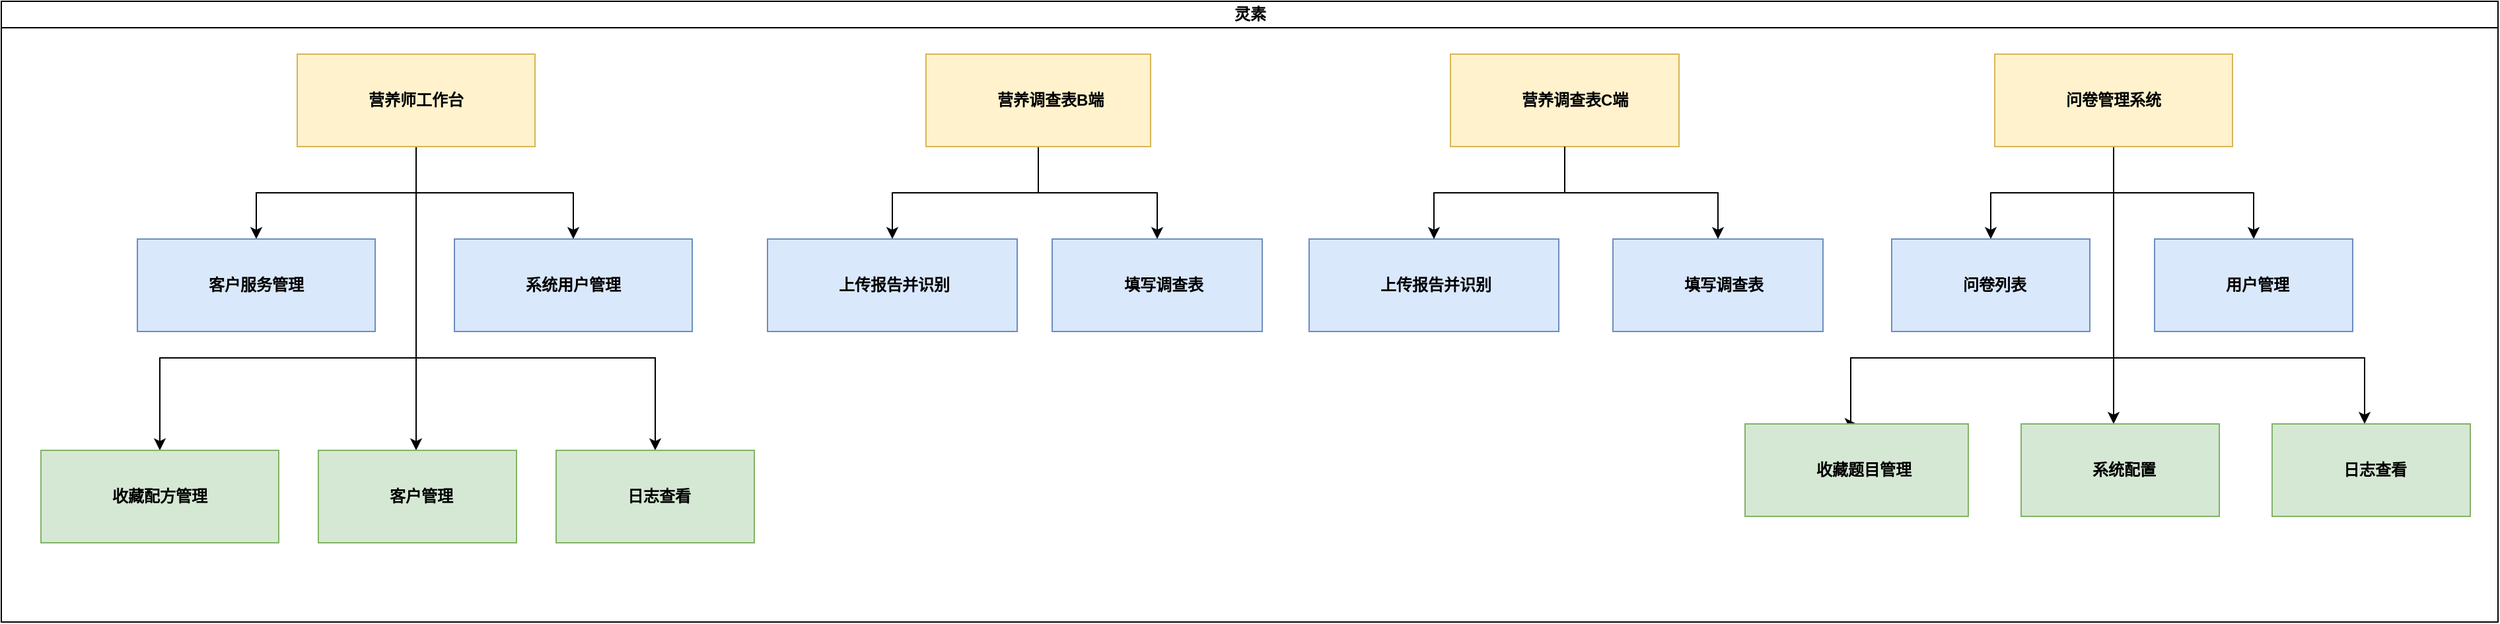 <mxfile version="20.2.0" type="github">
  <diagram id="prtHgNgQTEPvFCAcTncT" name="Page-1">
    <mxGraphModel dx="2723" dy="941" grid="1" gridSize="10" guides="1" tooltips="1" connect="1" arrows="1" fold="1" page="1" pageScale="1" pageWidth="827" pageHeight="1169" math="0" shadow="0">
      <root>
        <mxCell id="0" />
        <mxCell id="1" parent="0" />
        <mxCell id="dNxyNK7c78bLwvsdeMH5-11" value="灵素" style="swimlane;html=1;startSize=20;horizontal=1;containerType=tree;glass=0;" parent="1" vertex="1">
          <mxGeometry x="-550" y="340" width="1890" height="470" as="geometry">
            <mxRectangle x="40" y="80" width="90" height="30" as="alternateBounds" />
          </mxGeometry>
        </mxCell>
        <mxCell id="YL_E93pqWgbs6z-ycBw5-39" style="edgeStyle=orthogonalEdgeStyle;rounded=0;orthogonalLoop=1;jettySize=auto;html=1;exitX=0.5;exitY=1;exitDx=0;exitDy=0;" edge="1" parent="dNxyNK7c78bLwvsdeMH5-11" source="dNxyNK7c78bLwvsdeMH5-12" target="YL_E93pqWgbs6z-ycBw5-3">
          <mxGeometry relative="1" as="geometry" />
        </mxCell>
        <mxCell id="YL_E93pqWgbs6z-ycBw5-40" style="edgeStyle=orthogonalEdgeStyle;rounded=0;orthogonalLoop=1;jettySize=auto;html=1;exitX=0.5;exitY=1;exitDx=0;exitDy=0;" edge="1" parent="dNxyNK7c78bLwvsdeMH5-11" source="dNxyNK7c78bLwvsdeMH5-12" target="YL_E93pqWgbs6z-ycBw5-7">
          <mxGeometry relative="1" as="geometry" />
        </mxCell>
        <mxCell id="YL_E93pqWgbs6z-ycBw5-41" style="edgeStyle=orthogonalEdgeStyle;rounded=0;orthogonalLoop=1;jettySize=auto;html=1;exitX=0.5;exitY=1;exitDx=0;exitDy=0;entryX=0.5;entryY=0;entryDx=0;entryDy=0;" edge="1" parent="dNxyNK7c78bLwvsdeMH5-11" source="dNxyNK7c78bLwvsdeMH5-12" target="YL_E93pqWgbs6z-ycBw5-4">
          <mxGeometry relative="1" as="geometry">
            <Array as="points">
              <mxPoint x="314" y="270" />
              <mxPoint x="120" y="270" />
            </Array>
          </mxGeometry>
        </mxCell>
        <mxCell id="YL_E93pqWgbs6z-ycBw5-42" style="edgeStyle=orthogonalEdgeStyle;rounded=0;orthogonalLoop=1;jettySize=auto;html=1;exitX=0.5;exitY=1;exitDx=0;exitDy=0;" edge="1" parent="dNxyNK7c78bLwvsdeMH5-11" source="dNxyNK7c78bLwvsdeMH5-12" target="YL_E93pqWgbs6z-ycBw5-6">
          <mxGeometry relative="1" as="geometry">
            <Array as="points">
              <mxPoint x="314" y="310" />
              <mxPoint x="314" y="310" />
            </Array>
          </mxGeometry>
        </mxCell>
        <mxCell id="YL_E93pqWgbs6z-ycBw5-43" style="edgeStyle=orthogonalEdgeStyle;rounded=0;orthogonalLoop=1;jettySize=auto;html=1;exitX=0.5;exitY=1;exitDx=0;exitDy=0;" edge="1" parent="dNxyNK7c78bLwvsdeMH5-11" source="dNxyNK7c78bLwvsdeMH5-12" target="YL_E93pqWgbs6z-ycBw5-8">
          <mxGeometry relative="1" as="geometry">
            <Array as="points">
              <mxPoint x="314" y="270" />
              <mxPoint x="495" y="270" />
            </Array>
          </mxGeometry>
        </mxCell>
        <UserObject label="营养师工作台" name="Tessa Miller" position="CFO" location="Office 1" email="me@example.com" placeholders="1" link="http://robotnu-test.manniuhealth.com/login" linkTarget="_blank" id="dNxyNK7c78bLwvsdeMH5-12">
          <mxCell style="label;whiteSpace=wrap;html=1;rounded=0;glass=0;treeMoving=1;treeFolding=1;fillColor=#fff2cc;strokeColor=#d6b656;" parent="dNxyNK7c78bLwvsdeMH5-11" vertex="1">
            <mxGeometry x="224" y="40" width="180" height="70" as="geometry" />
          </mxCell>
        </UserObject>
        <mxCell id="YL_E93pqWgbs6z-ycBw5-24" style="edgeStyle=orthogonalEdgeStyle;rounded=0;orthogonalLoop=1;jettySize=auto;html=1;exitX=0.5;exitY=1;exitDx=0;exitDy=0;entryX=0.5;entryY=0;entryDx=0;entryDy=0;" edge="1" parent="dNxyNK7c78bLwvsdeMH5-11" source="YL_E93pqWgbs6z-ycBw5-1" target="YL_E93pqWgbs6z-ycBw5-22">
          <mxGeometry relative="1" as="geometry" />
        </mxCell>
        <mxCell id="YL_E93pqWgbs6z-ycBw5-25" style="edgeStyle=orthogonalEdgeStyle;rounded=0;orthogonalLoop=1;jettySize=auto;html=1;exitX=0.5;exitY=1;exitDx=0;exitDy=0;" edge="1" parent="dNxyNK7c78bLwvsdeMH5-11" source="YL_E93pqWgbs6z-ycBw5-1" target="YL_E93pqWgbs6z-ycBw5-23">
          <mxGeometry relative="1" as="geometry" />
        </mxCell>
        <UserObject label="营养调查表B端" name="Tessa Miller" position="CFO" location="Office 1" email="me@example.com" placeholders="1" link="http://robotnu-test.manniuhealth.com/survey/create?username=xxx&amp;realName=xxx" linkTarget="_blank" id="YL_E93pqWgbs6z-ycBw5-1">
          <mxCell style="label;whiteSpace=wrap;html=1;rounded=0;glass=0;treeMoving=1;treeFolding=1;fillColor=#fff2cc;strokeColor=#d6b656;" vertex="1" parent="dNxyNK7c78bLwvsdeMH5-11">
            <mxGeometry x="700" y="40" width="170" height="70" as="geometry" />
          </mxCell>
        </UserObject>
        <mxCell id="YL_E93pqWgbs6z-ycBw5-34" style="edgeStyle=orthogonalEdgeStyle;rounded=0;orthogonalLoop=1;jettySize=auto;html=1;exitX=0.5;exitY=1;exitDx=0;exitDy=0;entryX=0.5;entryY=0;entryDx=0;entryDy=0;" edge="1" parent="dNxyNK7c78bLwvsdeMH5-11" source="YL_E93pqWgbs6z-ycBw5-2" target="YL_E93pqWgbs6z-ycBw5-11">
          <mxGeometry relative="1" as="geometry" />
        </mxCell>
        <mxCell id="YL_E93pqWgbs6z-ycBw5-35" style="edgeStyle=orthogonalEdgeStyle;rounded=0;orthogonalLoop=1;jettySize=auto;html=1;exitX=0.5;exitY=1;exitDx=0;exitDy=0;" edge="1" parent="dNxyNK7c78bLwvsdeMH5-11" source="YL_E93pqWgbs6z-ycBw5-2" target="YL_E93pqWgbs6z-ycBw5-15">
          <mxGeometry relative="1" as="geometry" />
        </mxCell>
        <mxCell id="YL_E93pqWgbs6z-ycBw5-36" style="edgeStyle=orthogonalEdgeStyle;rounded=0;orthogonalLoop=1;jettySize=auto;html=1;exitX=0.5;exitY=1;exitDx=0;exitDy=0;entryX=0.5;entryY=0;entryDx=0;entryDy=0;" edge="1" parent="dNxyNK7c78bLwvsdeMH5-11" source="YL_E93pqWgbs6z-ycBw5-2" target="YL_E93pqWgbs6z-ycBw5-12">
          <mxGeometry relative="1" as="geometry">
            <Array as="points">
              <mxPoint x="1599" y="270" />
              <mxPoint x="1400" y="270" />
            </Array>
          </mxGeometry>
        </mxCell>
        <mxCell id="YL_E93pqWgbs6z-ycBw5-37" style="edgeStyle=orthogonalEdgeStyle;rounded=0;orthogonalLoop=1;jettySize=auto;html=1;exitX=0.5;exitY=1;exitDx=0;exitDy=0;" edge="1" parent="dNxyNK7c78bLwvsdeMH5-11" source="YL_E93pqWgbs6z-ycBw5-2" target="YL_E93pqWgbs6z-ycBw5-13">
          <mxGeometry relative="1" as="geometry">
            <Array as="points">
              <mxPoint x="1599" y="250" />
              <mxPoint x="1599" y="250" />
            </Array>
          </mxGeometry>
        </mxCell>
        <mxCell id="YL_E93pqWgbs6z-ycBw5-38" style="edgeStyle=orthogonalEdgeStyle;rounded=0;orthogonalLoop=1;jettySize=auto;html=1;exitX=0.5;exitY=1;exitDx=0;exitDy=0;" edge="1" parent="dNxyNK7c78bLwvsdeMH5-11" source="YL_E93pqWgbs6z-ycBw5-2" target="YL_E93pqWgbs6z-ycBw5-16">
          <mxGeometry relative="1" as="geometry">
            <Array as="points">
              <mxPoint x="1599" y="270" />
              <mxPoint x="1789" y="270" />
            </Array>
          </mxGeometry>
        </mxCell>
        <UserObject label="问卷管理系统" name="Tessa Miller" position="CFO" location="Office 1" email="me@example.com" placeholders="1" link="http://robotnu-scale-test.manniuhealth.com/login" linkTarget="_blank" id="YL_E93pqWgbs6z-ycBw5-2">
          <mxCell style="label;whiteSpace=wrap;html=1;rounded=0;glass=0;treeMoving=1;treeFolding=1;fillColor=#fff2cc;strokeColor=#d6b656;" vertex="1" parent="dNxyNK7c78bLwvsdeMH5-11">
            <mxGeometry x="1509" y="40" width="180" height="70" as="geometry" />
          </mxCell>
        </UserObject>
        <UserObject label="客户服务管理" name="Tessa Miller" position="CFO" location="Office 1" email="me@example.com" placeholders="1" linkTarget="_blank" id="YL_E93pqWgbs6z-ycBw5-3">
          <mxCell style="label;whiteSpace=wrap;html=1;rounded=0;glass=0;treeMoving=1;treeFolding=1;fillColor=#dae8fc;strokeColor=#6c8ebf;" vertex="1" parent="dNxyNK7c78bLwvsdeMH5-11">
            <mxGeometry x="103" y="180" width="180" height="70" as="geometry" />
          </mxCell>
        </UserObject>
        <UserObject label="收藏配方管理" name="Tessa Miller" position="CFO" location="Office 1" email="me@example.com" placeholders="1" linkTarget="_blank" id="YL_E93pqWgbs6z-ycBw5-4">
          <mxCell style="label;whiteSpace=wrap;html=1;rounded=0;glass=0;treeMoving=1;treeFolding=1;fillColor=#d5e8d4;strokeColor=#82b366;" vertex="1" parent="dNxyNK7c78bLwvsdeMH5-11">
            <mxGeometry x="30" y="340" width="180" height="70" as="geometry" />
          </mxCell>
        </UserObject>
        <UserObject label="客户管理" name="Tessa Miller" position="CFO" location="Office 1" email="me@example.com" placeholders="1" linkTarget="_blank" id="YL_E93pqWgbs6z-ycBw5-6">
          <mxCell style="label;whiteSpace=wrap;html=1;rounded=0;glass=0;treeMoving=1;treeFolding=1;align=left;fillColor=#d5e8d4;strokeColor=#82b366;" vertex="1" parent="dNxyNK7c78bLwvsdeMH5-11">
            <mxGeometry x="240" y="340" width="150" height="70" as="geometry" />
          </mxCell>
        </UserObject>
        <UserObject label="系统用户管理&lt;span style=&quot;color: rgba(0, 0, 0, 0); font-family: monospace; font-size: 0px; font-weight: 400;&quot;&gt;%3CmxGraphModel%3E%3Croot%3E%3CmxCell%20id%3D%220%22%2F%3E%3CmxCell%20id%3D%221%22%20parent%3D%220%22%2F%3E%3CUserObject%20label%3D%22%E6%94%B6%E8%97%8F%E9%85%8D%E6%96%B9%E7%AE%A1%E7%90%86%22%20name%3D%22Tessa%20Miller%22%20position%3D%22CFO%22%20location%3D%22Office%201%22%20email%3D%22me%40example.com%22%20placeholders%3D%221%22%20linkTarget%3D%22_blank%22%20id%3D%222%22%3E%3CmxCell%20style%3D%22label%3BwhiteSpace%3Dwrap%3Bhtml%3D1%3Brounded%3D0%3Bglass%3D0%3BtreeMoving%3D1%3BtreeFolding%3D1%3B%22%20vertex%3D%221%22%20parent%3D%221%22%3E%3CmxGeometry%20x%3D%22300%22%20y%3D%22260%22%20width%3D%22180%22%20height%3D%2270%22%20as%3D%22geometry%22%2F%3E%3C%2FmxCell%3E%3C%2FUserObject%3E%3C%2Froot%3E%3C%2FmxGraphModel%3E&lt;/span&gt;" name="Tessa Miller" position="CFO" location="Office 1" email="me@example.com" placeholders="1" linkTarget="_blank" id="YL_E93pqWgbs6z-ycBw5-7">
          <mxCell style="label;whiteSpace=wrap;html=1;rounded=0;glass=0;treeMoving=1;treeFolding=1;fillColor=#dae8fc;strokeColor=#6c8ebf;" vertex="1" parent="dNxyNK7c78bLwvsdeMH5-11">
            <mxGeometry x="343" y="180" width="180" height="70" as="geometry" />
          </mxCell>
        </UserObject>
        <UserObject label="日志查看" name="Tessa Miller" position="CFO" location="Office 1" email="me@example.com" placeholders="1" linkTarget="_blank" id="YL_E93pqWgbs6z-ycBw5-8">
          <mxCell style="label;whiteSpace=wrap;html=1;rounded=0;glass=0;treeMoving=1;treeFolding=1;fillColor=#d5e8d4;strokeColor=#82b366;" vertex="1" parent="dNxyNK7c78bLwvsdeMH5-11">
            <mxGeometry x="420" y="340" width="150" height="70" as="geometry" />
          </mxCell>
        </UserObject>
        <UserObject label="问卷列表&lt;span style=&quot;color: rgba(0, 0, 0, 0); font-family: monospace; font-size: 0px; font-weight: 400;&quot;&gt;%3CmxGraphModel%3E%3Croot%3E%3CmxCell%20id%3D%220%22%2F%3E%3CmxCell%20id%3D%221%22%20parent%3D%220%22%2F%3E%3CUserObject%20label%3D%22%E5%AE%A2%E6%88%B7%E7%AE%A1%E7%90%86%22%20name%3D%22Tessa%20Miller%22%20position%3D%22CFO%22%20location%3D%22Office%201%22%20email%3D%22me%40example.com%22%20placeholders%3D%221%22%20linkTarget%3D%22_blank%22%20id%3D%222%22%3E%3CmxCell%20style%3D%22label%3BwhiteSpace%3Dwrap%3Bhtml%3D1%3Brounded%3D0%3Bglass%3D0%3BtreeMoving%3D1%3BtreeFolding%3D1%3Balign%3Dleft%3B%22%20vertex%3D%221%22%20parent%3D%221%22%3E%3CmxGeometry%20x%3D%22-11%22%20y%3D%22450%22%20width%3D%22150%22%20height%3D%2270%22%20as%3D%22geometry%22%2F%3E%3C%2FmxCell%3E%3C%2FUserObject%3E%3C%2Froot%3E%3C%2FmxGraphModel%3E&lt;/span&gt;" name="Tessa Miller" position="CFO" location="Office 1" email="me@example.com" placeholders="1" linkTarget="_blank" id="YL_E93pqWgbs6z-ycBw5-11">
          <mxCell style="label;whiteSpace=wrap;html=1;rounded=0;glass=0;treeMoving=1;treeFolding=1;align=left;fillColor=#dae8fc;strokeColor=#6c8ebf;" vertex="1" parent="dNxyNK7c78bLwvsdeMH5-11">
            <mxGeometry x="1431" y="180" width="150" height="70" as="geometry" />
          </mxCell>
        </UserObject>
        <UserObject label="收藏题目管理" name="Tessa Miller" position="CFO" location="Office 1" email="me@example.com" placeholders="1" linkTarget="_blank" id="YL_E93pqWgbs6z-ycBw5-12">
          <mxCell style="label;whiteSpace=wrap;html=1;rounded=0;glass=0;treeMoving=1;treeFolding=1;align=left;fillColor=#d5e8d4;strokeColor=#82b366;" vertex="1" parent="dNxyNK7c78bLwvsdeMH5-11">
            <mxGeometry x="1320" y="320" width="169" height="70" as="geometry" />
          </mxCell>
        </UserObject>
        <UserObject label="系统配置" name="Tessa Miller" position="CFO" location="Office 1" email="me@example.com" placeholders="1" linkTarget="_blank" id="YL_E93pqWgbs6z-ycBw5-13">
          <mxCell style="label;whiteSpace=wrap;html=1;rounded=0;glass=0;treeMoving=1;treeFolding=1;align=left;fillColor=#d5e8d4;strokeColor=#82b366;" vertex="1" parent="dNxyNK7c78bLwvsdeMH5-11">
            <mxGeometry x="1529" y="320" width="150" height="70" as="geometry" />
          </mxCell>
        </UserObject>
        <UserObject label="用户管理" name="Tessa Miller" position="CFO" location="Office 1" email="me@example.com" placeholders="1" linkTarget="_blank" id="YL_E93pqWgbs6z-ycBw5-15">
          <mxCell style="label;whiteSpace=wrap;html=1;rounded=0;glass=0;treeMoving=1;treeFolding=1;align=left;fillColor=#dae8fc;strokeColor=#6c8ebf;" vertex="1" parent="dNxyNK7c78bLwvsdeMH5-11">
            <mxGeometry x="1630" y="180" width="150" height="70" as="geometry" />
          </mxCell>
        </UserObject>
        <UserObject label="日志查看" name="Tessa Miller" position="CFO" location="Office 1" email="me@example.com" placeholders="1" linkTarget="_blank" id="YL_E93pqWgbs6z-ycBw5-16">
          <mxCell style="label;whiteSpace=wrap;html=1;rounded=0;glass=0;treeMoving=1;treeFolding=1;align=left;fillColor=#d5e8d4;strokeColor=#82b366;" vertex="1" parent="dNxyNK7c78bLwvsdeMH5-11">
            <mxGeometry x="1719" y="320" width="150" height="70" as="geometry" />
          </mxCell>
        </UserObject>
        <UserObject label="上传报告并识别" name="Tessa Miller" position="CFO" location="Office 1" email="me@example.com" placeholders="1" linkTarget="_blank" id="YL_E93pqWgbs6z-ycBw5-22">
          <mxCell style="label;whiteSpace=wrap;html=1;rounded=0;glass=0;treeMoving=1;treeFolding=1;fillColor=#dae8fc;strokeColor=#6c8ebf;" vertex="1" parent="dNxyNK7c78bLwvsdeMH5-11">
            <mxGeometry x="580" y="180" width="189" height="70" as="geometry" />
          </mxCell>
        </UserObject>
        <UserObject label="填写调查表" name="Tessa Miller" position="CFO" location="Office 1" email="me@example.com" placeholders="1" linkTarget="_blank" id="YL_E93pqWgbs6z-ycBw5-23">
          <mxCell style="label;whiteSpace=wrap;html=1;rounded=0;glass=0;treeMoving=1;treeFolding=1;fillColor=#dae8fc;strokeColor=#6c8ebf;" vertex="1" parent="dNxyNK7c78bLwvsdeMH5-11">
            <mxGeometry x="795.5" y="180" width="159" height="70" as="geometry" />
          </mxCell>
        </UserObject>
        <UserObject label="营养调查表C端" name="Tessa Miller" position="CFO" location="Office 1" email="me@example.com" placeholders="1" link="http://robotnu-test.manniuhealth.com/survey/create?username=xxx&amp;realName=xxx" linkTarget="_blank" id="YL_E93pqWgbs6z-ycBw5-29">
          <mxCell style="label;whiteSpace=wrap;html=1;rounded=0;glass=0;treeMoving=1;treeFolding=1;fillColor=#fff2cc;strokeColor=#d6b656;" vertex="1" parent="dNxyNK7c78bLwvsdeMH5-11">
            <mxGeometry x="1097" y="40" width="173" height="70" as="geometry" />
          </mxCell>
        </UserObject>
        <UserObject label="上传报告并识别" name="Tessa Miller" position="CFO" location="Office 1" email="me@example.com" placeholders="1" linkTarget="_blank" id="YL_E93pqWgbs6z-ycBw5-30">
          <mxCell style="label;whiteSpace=wrap;html=1;rounded=0;glass=0;treeMoving=1;treeFolding=1;fillColor=#dae8fc;strokeColor=#6c8ebf;" vertex="1" parent="dNxyNK7c78bLwvsdeMH5-11">
            <mxGeometry x="990" y="180" width="189" height="70" as="geometry" />
          </mxCell>
        </UserObject>
        <mxCell id="YL_E93pqWgbs6z-ycBw5-27" style="edgeStyle=orthogonalEdgeStyle;rounded=0;orthogonalLoop=1;jettySize=auto;html=1;exitX=0.5;exitY=1;exitDx=0;exitDy=0;entryX=0.5;entryY=0;entryDx=0;entryDy=0;" edge="1" parent="dNxyNK7c78bLwvsdeMH5-11" source="YL_E93pqWgbs6z-ycBw5-29" target="YL_E93pqWgbs6z-ycBw5-30">
          <mxGeometry relative="1" as="geometry" />
        </mxCell>
        <UserObject label="填写调查表" name="Tessa Miller" position="CFO" location="Office 1" email="me@example.com" placeholders="1" linkTarget="_blank" id="YL_E93pqWgbs6z-ycBw5-31">
          <mxCell style="label;whiteSpace=wrap;html=1;rounded=0;glass=0;treeMoving=1;treeFolding=1;fillColor=#dae8fc;strokeColor=#6c8ebf;" vertex="1" parent="dNxyNK7c78bLwvsdeMH5-11">
            <mxGeometry x="1220" y="180" width="159" height="70" as="geometry" />
          </mxCell>
        </UserObject>
        <mxCell id="YL_E93pqWgbs6z-ycBw5-28" style="edgeStyle=orthogonalEdgeStyle;rounded=0;orthogonalLoop=1;jettySize=auto;html=1;exitX=0.5;exitY=1;exitDx=0;exitDy=0;" edge="1" parent="dNxyNK7c78bLwvsdeMH5-11" source="YL_E93pqWgbs6z-ycBw5-29" target="YL_E93pqWgbs6z-ycBw5-31">
          <mxGeometry relative="1" as="geometry" />
        </mxCell>
      </root>
    </mxGraphModel>
  </diagram>
</mxfile>

